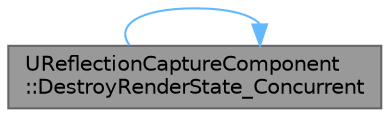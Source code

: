 digraph "UReflectionCaptureComponent::DestroyRenderState_Concurrent"
{
 // INTERACTIVE_SVG=YES
 // LATEX_PDF_SIZE
  bgcolor="transparent";
  edge [fontname=Helvetica,fontsize=10,labelfontname=Helvetica,labelfontsize=10];
  node [fontname=Helvetica,fontsize=10,shape=box,height=0.2,width=0.4];
  rankdir="LR";
  Node1 [id="Node000001",label="UReflectionCaptureComponent\l::DestroyRenderState_Concurrent",height=0.2,width=0.4,color="gray40", fillcolor="grey60", style="filled", fontcolor="black",tooltip="Used to shut down any rendering thread structure for this component."];
  Node1 -> Node1 [id="edge1_Node000001_Node000001",color="steelblue1",style="solid",tooltip=" "];
}
